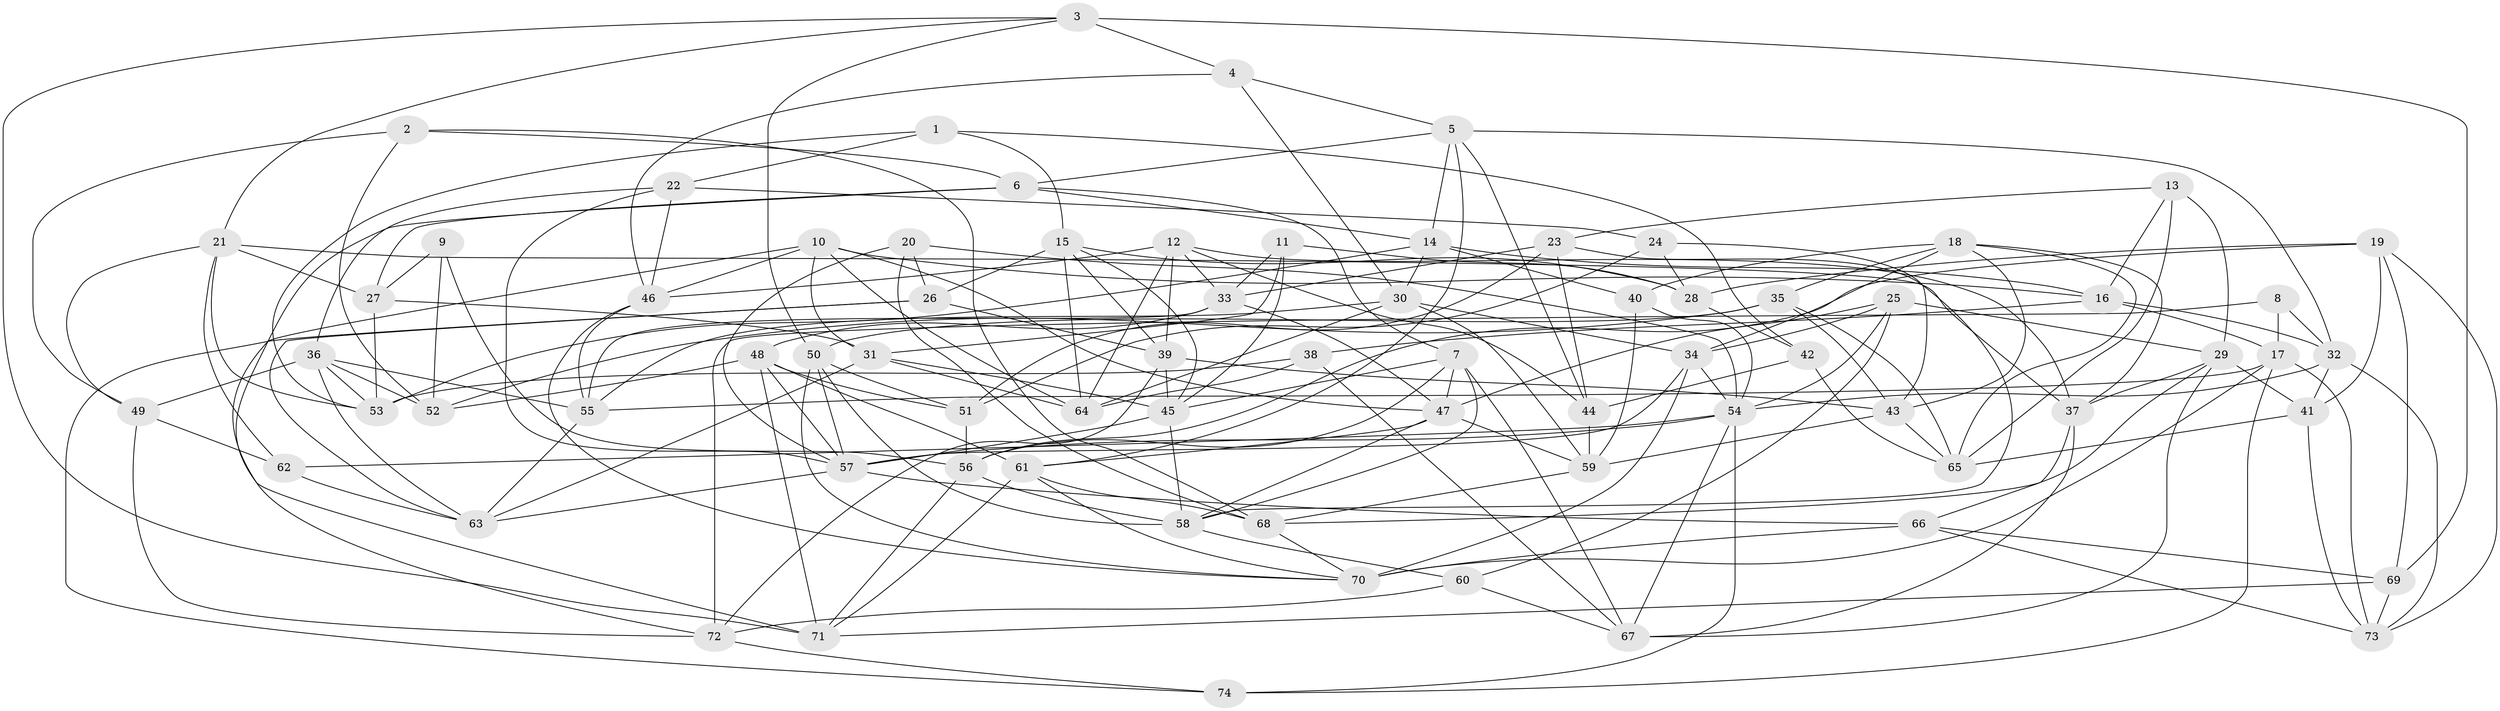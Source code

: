 // original degree distribution, {4: 1.0}
// Generated by graph-tools (version 1.1) at 2025/03/03/09/25 03:03:05]
// undirected, 74 vertices, 203 edges
graph export_dot {
graph [start="1"]
  node [color=gray90,style=filled];
  1;
  2;
  3;
  4;
  5;
  6;
  7;
  8;
  9;
  10;
  11;
  12;
  13;
  14;
  15;
  16;
  17;
  18;
  19;
  20;
  21;
  22;
  23;
  24;
  25;
  26;
  27;
  28;
  29;
  30;
  31;
  32;
  33;
  34;
  35;
  36;
  37;
  38;
  39;
  40;
  41;
  42;
  43;
  44;
  45;
  46;
  47;
  48;
  49;
  50;
  51;
  52;
  53;
  54;
  55;
  56;
  57;
  58;
  59;
  60;
  61;
  62;
  63;
  64;
  65;
  66;
  67;
  68;
  69;
  70;
  71;
  72;
  73;
  74;
  1 -- 15 [weight=1.0];
  1 -- 22 [weight=1.0];
  1 -- 42 [weight=1.0];
  1 -- 53 [weight=1.0];
  2 -- 6 [weight=1.0];
  2 -- 49 [weight=1.0];
  2 -- 52 [weight=1.0];
  2 -- 68 [weight=1.0];
  3 -- 4 [weight=1.0];
  3 -- 21 [weight=1.0];
  3 -- 50 [weight=1.0];
  3 -- 69 [weight=2.0];
  3 -- 71 [weight=1.0];
  4 -- 5 [weight=1.0];
  4 -- 30 [weight=1.0];
  4 -- 46 [weight=1.0];
  5 -- 6 [weight=1.0];
  5 -- 14 [weight=1.0];
  5 -- 32 [weight=1.0];
  5 -- 44 [weight=1.0];
  5 -- 61 [weight=1.0];
  6 -- 7 [weight=1.0];
  6 -- 14 [weight=1.0];
  6 -- 27 [weight=1.0];
  6 -- 71 [weight=1.0];
  7 -- 45 [weight=1.0];
  7 -- 47 [weight=1.0];
  7 -- 56 [weight=1.0];
  7 -- 58 [weight=1.0];
  7 -- 67 [weight=1.0];
  8 -- 17 [weight=1.0];
  8 -- 32 [weight=1.0];
  8 -- 72 [weight=2.0];
  9 -- 27 [weight=2.0];
  9 -- 52 [weight=1.0];
  9 -- 56 [weight=1.0];
  10 -- 16 [weight=1.0];
  10 -- 31 [weight=1.0];
  10 -- 46 [weight=1.0];
  10 -- 47 [weight=1.0];
  10 -- 64 [weight=1.0];
  10 -- 72 [weight=1.0];
  11 -- 28 [weight=1.0];
  11 -- 31 [weight=1.0];
  11 -- 33 [weight=1.0];
  11 -- 45 [weight=1.0];
  12 -- 33 [weight=1.0];
  12 -- 37 [weight=1.0];
  12 -- 39 [weight=1.0];
  12 -- 44 [weight=1.0];
  12 -- 46 [weight=1.0];
  12 -- 64 [weight=1.0];
  13 -- 16 [weight=1.0];
  13 -- 23 [weight=1.0];
  13 -- 29 [weight=1.0];
  13 -- 65 [weight=1.0];
  14 -- 16 [weight=1.0];
  14 -- 30 [weight=1.0];
  14 -- 40 [weight=1.0];
  14 -- 53 [weight=1.0];
  15 -- 26 [weight=1.0];
  15 -- 28 [weight=1.0];
  15 -- 39 [weight=1.0];
  15 -- 45 [weight=1.0];
  15 -- 64 [weight=1.0];
  16 -- 17 [weight=1.0];
  16 -- 32 [weight=1.0];
  16 -- 38 [weight=1.0];
  17 -- 55 [weight=1.0];
  17 -- 70 [weight=1.0];
  17 -- 73 [weight=1.0];
  17 -- 74 [weight=1.0];
  18 -- 34 [weight=1.0];
  18 -- 35 [weight=1.0];
  18 -- 37 [weight=1.0];
  18 -- 40 [weight=1.0];
  18 -- 43 [weight=1.0];
  18 -- 65 [weight=1.0];
  19 -- 28 [weight=1.0];
  19 -- 41 [weight=2.0];
  19 -- 56 [weight=1.0];
  19 -- 69 [weight=1.0];
  19 -- 73 [weight=1.0];
  20 -- 26 [weight=1.0];
  20 -- 54 [weight=1.0];
  20 -- 57 [weight=1.0];
  20 -- 68 [weight=1.0];
  21 -- 27 [weight=1.0];
  21 -- 37 [weight=1.0];
  21 -- 49 [weight=1.0];
  21 -- 53 [weight=1.0];
  21 -- 62 [weight=1.0];
  22 -- 24 [weight=1.0];
  22 -- 36 [weight=1.0];
  22 -- 46 [weight=1.0];
  22 -- 57 [weight=2.0];
  23 -- 33 [weight=1.0];
  23 -- 44 [weight=1.0];
  23 -- 51 [weight=2.0];
  23 -- 58 [weight=1.0];
  24 -- 28 [weight=1.0];
  24 -- 43 [weight=1.0];
  24 -- 51 [weight=1.0];
  25 -- 29 [weight=1.0];
  25 -- 34 [weight=1.0];
  25 -- 47 [weight=2.0];
  25 -- 54 [weight=1.0];
  25 -- 60 [weight=1.0];
  26 -- 39 [weight=1.0];
  26 -- 63 [weight=1.0];
  26 -- 74 [weight=2.0];
  27 -- 31 [weight=1.0];
  27 -- 53 [weight=1.0];
  28 -- 42 [weight=2.0];
  29 -- 37 [weight=1.0];
  29 -- 41 [weight=1.0];
  29 -- 67 [weight=1.0];
  29 -- 68 [weight=1.0];
  30 -- 34 [weight=1.0];
  30 -- 55 [weight=1.0];
  30 -- 59 [weight=1.0];
  30 -- 64 [weight=1.0];
  31 -- 45 [weight=1.0];
  31 -- 63 [weight=1.0];
  31 -- 64 [weight=1.0];
  32 -- 41 [weight=1.0];
  32 -- 54 [weight=1.0];
  32 -- 73 [weight=1.0];
  33 -- 47 [weight=1.0];
  33 -- 48 [weight=1.0];
  33 -- 55 [weight=1.0];
  34 -- 54 [weight=1.0];
  34 -- 57 [weight=1.0];
  34 -- 70 [weight=1.0];
  35 -- 43 [weight=1.0];
  35 -- 50 [weight=1.0];
  35 -- 52 [weight=2.0];
  35 -- 65 [weight=1.0];
  36 -- 49 [weight=1.0];
  36 -- 52 [weight=1.0];
  36 -- 53 [weight=1.0];
  36 -- 55 [weight=1.0];
  36 -- 63 [weight=1.0];
  37 -- 66 [weight=1.0];
  37 -- 67 [weight=1.0];
  38 -- 53 [weight=1.0];
  38 -- 64 [weight=1.0];
  38 -- 67 [weight=1.0];
  39 -- 43 [weight=1.0];
  39 -- 45 [weight=1.0];
  39 -- 72 [weight=1.0];
  40 -- 54 [weight=1.0];
  40 -- 59 [weight=1.0];
  41 -- 65 [weight=1.0];
  41 -- 73 [weight=1.0];
  42 -- 44 [weight=2.0];
  42 -- 65 [weight=1.0];
  43 -- 59 [weight=1.0];
  43 -- 65 [weight=1.0];
  44 -- 59 [weight=1.0];
  45 -- 57 [weight=1.0];
  45 -- 58 [weight=2.0];
  46 -- 55 [weight=1.0];
  46 -- 70 [weight=1.0];
  47 -- 58 [weight=1.0];
  47 -- 59 [weight=1.0];
  47 -- 61 [weight=1.0];
  48 -- 51 [weight=1.0];
  48 -- 52 [weight=1.0];
  48 -- 57 [weight=1.0];
  48 -- 61 [weight=1.0];
  48 -- 71 [weight=1.0];
  49 -- 62 [weight=1.0];
  49 -- 72 [weight=2.0];
  50 -- 51 [weight=1.0];
  50 -- 57 [weight=1.0];
  50 -- 58 [weight=1.0];
  50 -- 70 [weight=1.0];
  51 -- 56 [weight=1.0];
  54 -- 57 [weight=1.0];
  54 -- 62 [weight=1.0];
  54 -- 67 [weight=1.0];
  54 -- 74 [weight=2.0];
  55 -- 63 [weight=1.0];
  56 -- 58 [weight=1.0];
  56 -- 71 [weight=1.0];
  57 -- 63 [weight=1.0];
  57 -- 66 [weight=1.0];
  58 -- 60 [weight=1.0];
  59 -- 68 [weight=1.0];
  60 -- 67 [weight=1.0];
  60 -- 72 [weight=1.0];
  61 -- 68 [weight=1.0];
  61 -- 70 [weight=1.0];
  61 -- 71 [weight=1.0];
  62 -- 63 [weight=1.0];
  66 -- 69 [weight=1.0];
  66 -- 70 [weight=2.0];
  66 -- 73 [weight=1.0];
  68 -- 70 [weight=1.0];
  69 -- 71 [weight=1.0];
  69 -- 73 [weight=1.0];
  72 -- 74 [weight=1.0];
}
